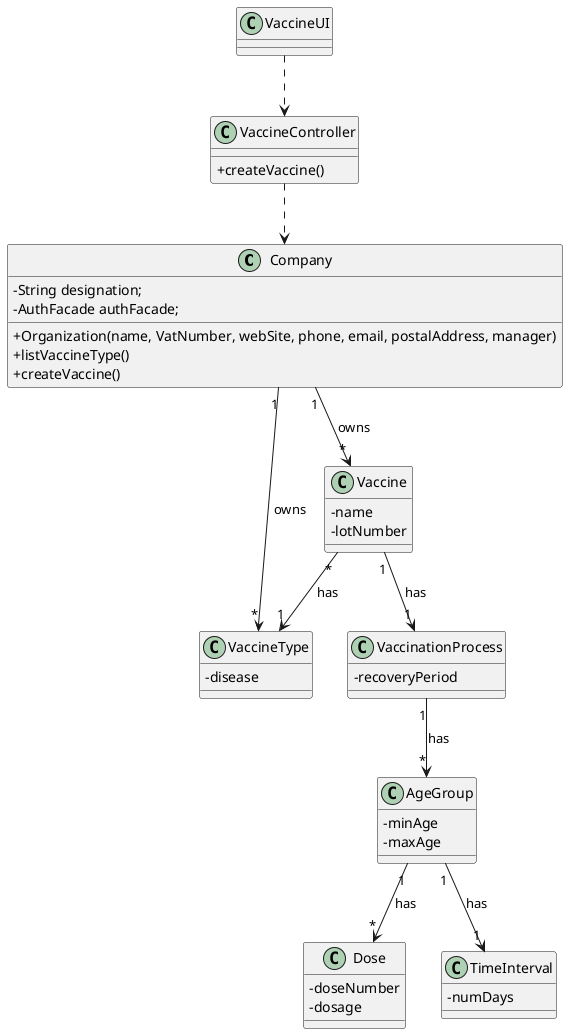 @startuml
skinparam classAttributeIconSize 0




class Company {
    -String designation;
    -AuthFacade authFacade;
   +Organization(name, VatNumber, webSite, phone, email, postalAddress, manager)
   +listVaccineType()
   +createVaccine()
 }


 class VaccineController {
  +createVaccine()
 }

 class VaccineUI {

 }


class VaccinationProcess{
    -recoveryPeriod
}

class AgeGroup{
    -minAge
    -maxAge
}
class Dose{
    -doseNumber
    -dosage
}

class VaccineType{
    -disease
}
class Vaccine{
    -name
    -lotNumber
}

class TimeInterval{
    -numDays
}

 VaccineUI ..> VaccineController
 VaccineController ..> Company

 Company "1" --> "*" VaccineType : owns
 Company "1" --> "*" Vaccine : owns

 Vaccine "1" --> "1" VaccinationProcess: has
 Vaccine "*" --> "1" VaccineType: has
 VaccinationProcess "1" --> "*" AgeGroup: has
 AgeGroup "1" --> "1" TimeInterval: has
 AgeGroup "1" --> "*" Dose: has



@enduml